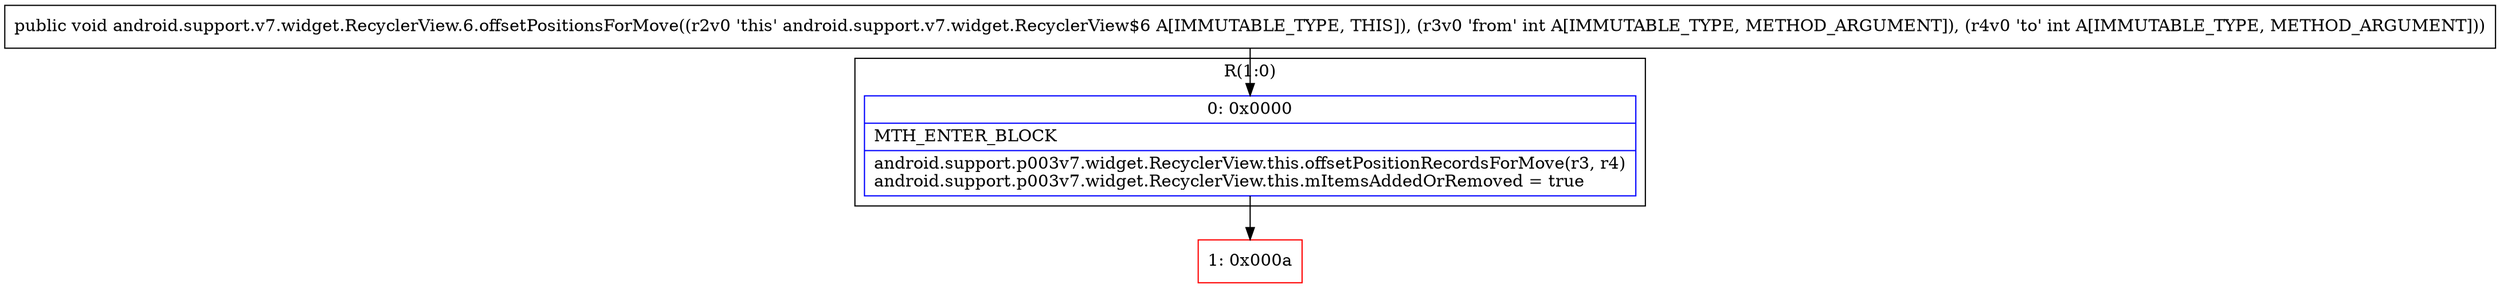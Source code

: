 digraph "CFG forandroid.support.v7.widget.RecyclerView.6.offsetPositionsForMove(II)V" {
subgraph cluster_Region_700184703 {
label = "R(1:0)";
node [shape=record,color=blue];
Node_0 [shape=record,label="{0\:\ 0x0000|MTH_ENTER_BLOCK\l|android.support.p003v7.widget.RecyclerView.this.offsetPositionRecordsForMove(r3, r4)\landroid.support.p003v7.widget.RecyclerView.this.mItemsAddedOrRemoved = true\l}"];
}
Node_1 [shape=record,color=red,label="{1\:\ 0x000a}"];
MethodNode[shape=record,label="{public void android.support.v7.widget.RecyclerView.6.offsetPositionsForMove((r2v0 'this' android.support.v7.widget.RecyclerView$6 A[IMMUTABLE_TYPE, THIS]), (r3v0 'from' int A[IMMUTABLE_TYPE, METHOD_ARGUMENT]), (r4v0 'to' int A[IMMUTABLE_TYPE, METHOD_ARGUMENT])) }"];
MethodNode -> Node_0;
Node_0 -> Node_1;
}

